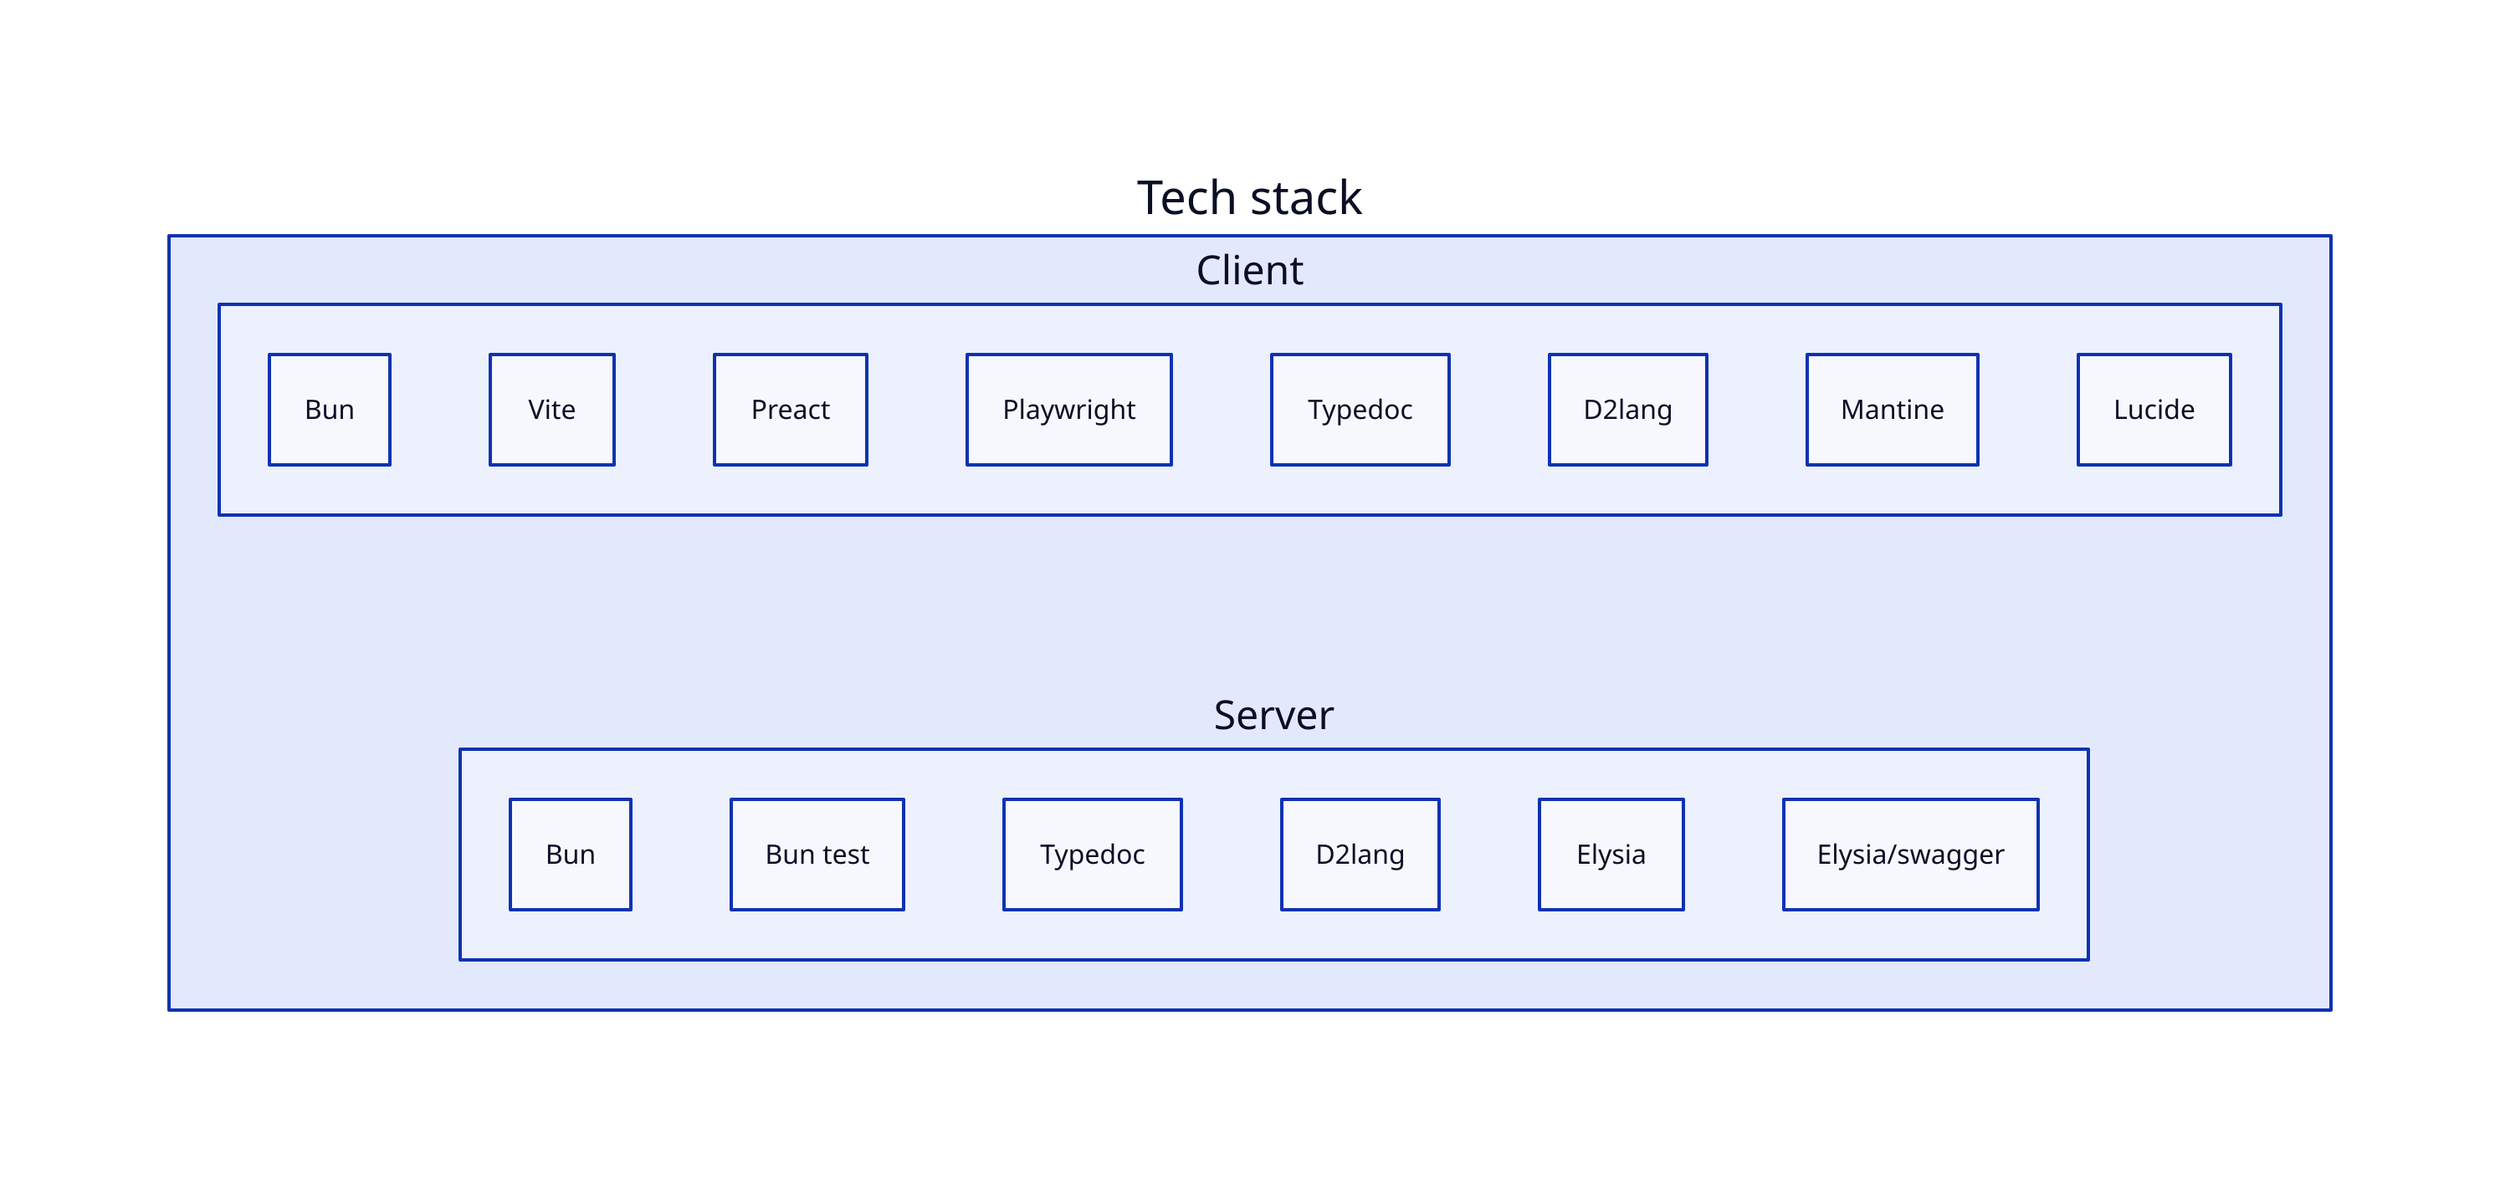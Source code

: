 Tech stack: {
  Client: {
    Bun
    Vite
    Preact
    Playwright
    Typedoc
    D2lang
    Mantine
    Lucide
  }
  Client -> Server: {style: {opacity: 0}}
  Server: {
    Bun
    Bun test
    Typedoc
    D2lang
    Elysia
    Elysia/swagger
  }
}
